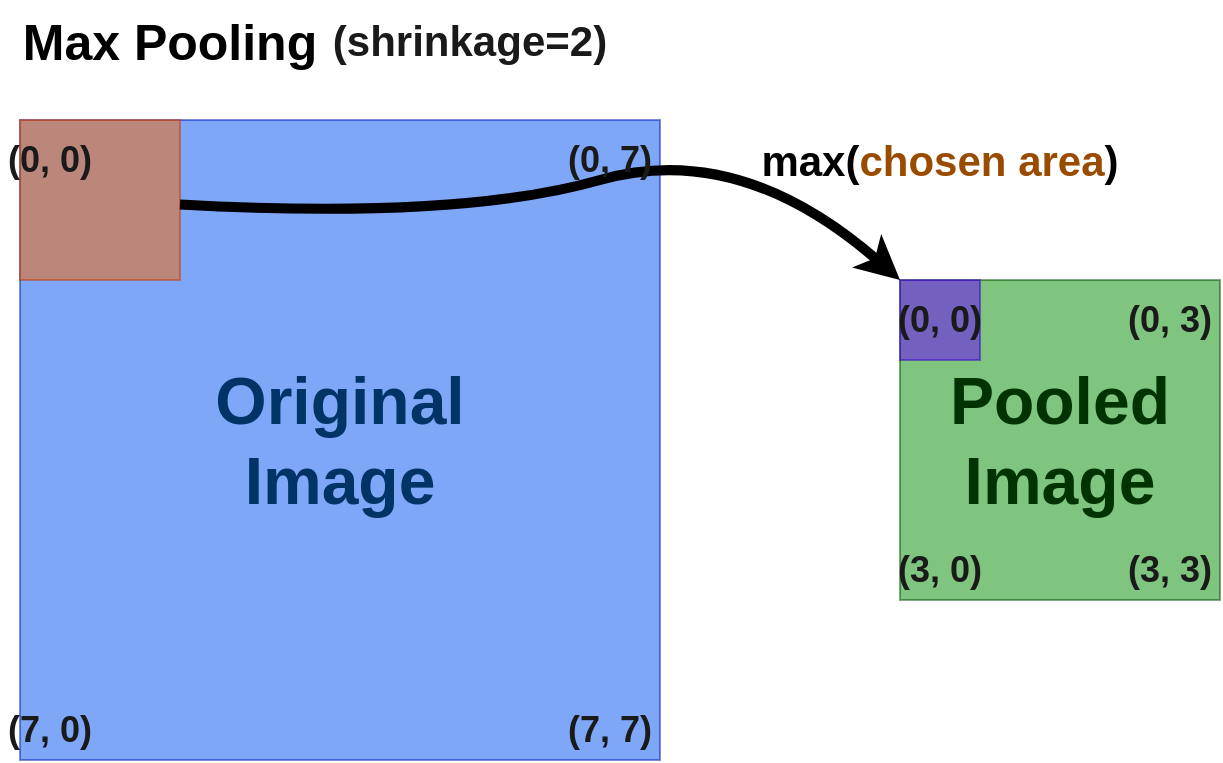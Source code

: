<mxfile version="24.7.12">
  <diagram name="第 1 页" id="hhuPk8V2P6dqv8pBZoEh">
    <mxGraphModel dx="1434" dy="780" grid="1" gridSize="10" guides="1" tooltips="1" connect="1" arrows="1" fold="1" page="1" pageScale="1" pageWidth="827" pageHeight="1169" math="0" shadow="0">
      <root>
        <mxCell id="0" />
        <mxCell id="1" parent="0" />
        <mxCell id="FZLP2kxN6Gg5c090EYmF-1" value="" style="whiteSpace=wrap;html=1;aspect=fixed;fillStyle=solid;fillColor=#0050ef;fontColor=#ffffff;strokeColor=#001DBC;opacity=50;" vertex="1" parent="1">
          <mxGeometry x="40" y="80" width="320" height="320" as="geometry" />
        </mxCell>
        <mxCell id="FZLP2kxN6Gg5c090EYmF-2" value="" style="whiteSpace=wrap;html=1;aspect=fixed;fillStyle=solid;fillColor=#fa6800;fontColor=#000000;strokeColor=#C73500;opacity=50;" vertex="1" parent="1">
          <mxGeometry x="40" y="80" width="80" height="80" as="geometry" />
        </mxCell>
        <mxCell id="FZLP2kxN6Gg5c090EYmF-3" value="" style="whiteSpace=wrap;html=1;aspect=fixed;fillStyle=solid;fillColor=#008a00;fontColor=#ffffff;strokeColor=#005700;opacity=50;" vertex="1" parent="1">
          <mxGeometry x="480" y="160" width="160" height="160" as="geometry" />
        </mxCell>
        <mxCell id="FZLP2kxN6Gg5c090EYmF-7" value="" style="whiteSpace=wrap;html=1;aspect=fixed;fillStyle=solid;fillColor=#6a00ff;fontColor=#ffffff;strokeColor=#3700CC;opacity=50;" vertex="1" parent="1">
          <mxGeometry x="480" y="160" width="40" height="40" as="geometry" />
        </mxCell>
        <mxCell id="FZLP2kxN6Gg5c090EYmF-8" value="" style="curved=1;endArrow=classic;html=1;rounded=0;entryX=0;entryY=0;entryDx=0;entryDy=0;strokeWidth=5;" edge="1" parent="1" source="FZLP2kxN6Gg5c090EYmF-2" target="FZLP2kxN6Gg5c090EYmF-7">
          <mxGeometry width="50" height="50" relative="1" as="geometry">
            <mxPoint x="550" y="470" as="sourcePoint" />
            <mxPoint x="600" y="420" as="targetPoint" />
            <Array as="points">
              <mxPoint x="260" y="130" />
              <mxPoint x="400" y="90" />
            </Array>
          </mxGeometry>
        </mxCell>
        <mxCell id="FZLP2kxN6Gg5c090EYmF-9" value="Max Pooling" style="text;strokeColor=none;align=center;fillColor=none;html=1;verticalAlign=middle;whiteSpace=wrap;rounded=0;strokeWidth=2;fontSize=25;fontStyle=1" vertex="1" parent="1">
          <mxGeometry x="40" y="20" width="150" height="40" as="geometry" />
        </mxCell>
        <mxCell id="FZLP2kxN6Gg5c090EYmF-10" value="max(&lt;font color=&quot;#994c00&quot;&gt;chosen area&lt;/font&gt;)" style="text;strokeColor=none;align=center;fillColor=none;html=1;verticalAlign=middle;whiteSpace=wrap;rounded=0;strokeWidth=2;fontSize=21;fontStyle=1" vertex="1" parent="1">
          <mxGeometry x="397" y="80" width="206" height="40" as="geometry" />
        </mxCell>
        <mxCell id="FZLP2kxN6Gg5c090EYmF-12" value="(shrinkage=2)" style="text;strokeColor=none;align=center;fillColor=none;html=1;verticalAlign=middle;whiteSpace=wrap;rounded=0;strokeWidth=2;fontSize=21;fontStyle=1;fontColor=#1A1A1A;" vertex="1" parent="1">
          <mxGeometry x="190" y="20" width="150" height="40" as="geometry" />
        </mxCell>
        <mxCell id="FZLP2kxN6Gg5c090EYmF-13" value="Original&lt;div style=&quot;font-size: 33px;&quot;&gt;Image&lt;/div&gt;" style="text;strokeColor=none;align=center;fillColor=none;html=1;verticalAlign=middle;whiteSpace=wrap;rounded=0;strokeWidth=2;fontSize=33;fontStyle=1;fontColor=#003366;" vertex="1" parent="1">
          <mxGeometry x="125" y="210" width="150" height="60" as="geometry" />
        </mxCell>
        <mxCell id="FZLP2kxN6Gg5c090EYmF-14" value="&lt;div style=&quot;font-size: 33px;&quot;&gt;Pooled&lt;/div&gt;&lt;div style=&quot;font-size: 33px;&quot;&gt;Image&lt;/div&gt;" style="text;strokeColor=none;align=center;fillColor=none;html=1;verticalAlign=middle;whiteSpace=wrap;rounded=0;strokeWidth=2;fontSize=33;fontStyle=1;fontColor=#003300;" vertex="1" parent="1">
          <mxGeometry x="485" y="210" width="150" height="60" as="geometry" />
        </mxCell>
        <mxCell id="FZLP2kxN6Gg5c090EYmF-15" value="(0, 0)" style="text;strokeColor=none;align=center;fillColor=none;html=1;verticalAlign=middle;whiteSpace=wrap;rounded=0;strokeWidth=2;fontSize=18;fontStyle=1;fontColor=#1A1A1A;" vertex="1" parent="1">
          <mxGeometry x="30" y="85" width="50" height="30" as="geometry" />
        </mxCell>
        <mxCell id="FZLP2kxN6Gg5c090EYmF-17" value="(0, 7)" style="text;strokeColor=none;align=center;fillColor=none;html=1;verticalAlign=middle;whiteSpace=wrap;rounded=0;strokeWidth=2;fontSize=18;fontStyle=1;fontColor=#1A1A1A;" vertex="1" parent="1">
          <mxGeometry x="310" y="85" width="50" height="30" as="geometry" />
        </mxCell>
        <mxCell id="FZLP2kxN6Gg5c090EYmF-18" value="(7, 0)" style="text;strokeColor=none;align=center;fillColor=none;html=1;verticalAlign=middle;whiteSpace=wrap;rounded=0;strokeWidth=2;fontSize=18;fontStyle=1;fontColor=#1A1A1A;" vertex="1" parent="1">
          <mxGeometry x="30" y="370" width="50" height="30" as="geometry" />
        </mxCell>
        <mxCell id="FZLP2kxN6Gg5c090EYmF-19" value="(7, 7)" style="text;strokeColor=none;align=center;fillColor=none;html=1;verticalAlign=middle;whiteSpace=wrap;rounded=0;strokeWidth=2;fontSize=18;fontStyle=1;fontColor=#1A1A1A;" vertex="1" parent="1">
          <mxGeometry x="310" y="370" width="50" height="30" as="geometry" />
        </mxCell>
        <mxCell id="FZLP2kxN6Gg5c090EYmF-20" value="(0, 0)" style="text;strokeColor=none;align=center;fillColor=none;html=1;verticalAlign=middle;whiteSpace=wrap;rounded=0;strokeWidth=2;fontSize=18;fontStyle=1;fontColor=#1A1A1A;" vertex="1" parent="1">
          <mxGeometry x="475" y="165" width="50" height="30" as="geometry" />
        </mxCell>
        <mxCell id="FZLP2kxN6Gg5c090EYmF-21" value="(3, 0)" style="text;strokeColor=none;align=center;fillColor=none;html=1;verticalAlign=middle;whiteSpace=wrap;rounded=0;strokeWidth=2;fontSize=18;fontStyle=1;fontColor=#1A1A1A;" vertex="1" parent="1">
          <mxGeometry x="475" y="290" width="50" height="30" as="geometry" />
        </mxCell>
        <mxCell id="FZLP2kxN6Gg5c090EYmF-22" value="(0, 3)" style="text;strokeColor=none;align=center;fillColor=none;html=1;verticalAlign=middle;whiteSpace=wrap;rounded=0;strokeWidth=2;fontSize=18;fontStyle=1;fontColor=#1A1A1A;" vertex="1" parent="1">
          <mxGeometry x="590" y="165" width="50" height="30" as="geometry" />
        </mxCell>
        <mxCell id="FZLP2kxN6Gg5c090EYmF-23" value="(3, 3)" style="text;strokeColor=none;align=center;fillColor=none;html=1;verticalAlign=middle;whiteSpace=wrap;rounded=0;strokeWidth=2;fontSize=18;fontStyle=1;fontColor=#1A1A1A;" vertex="1" parent="1">
          <mxGeometry x="590" y="290" width="50" height="30" as="geometry" />
        </mxCell>
      </root>
    </mxGraphModel>
  </diagram>
</mxfile>
